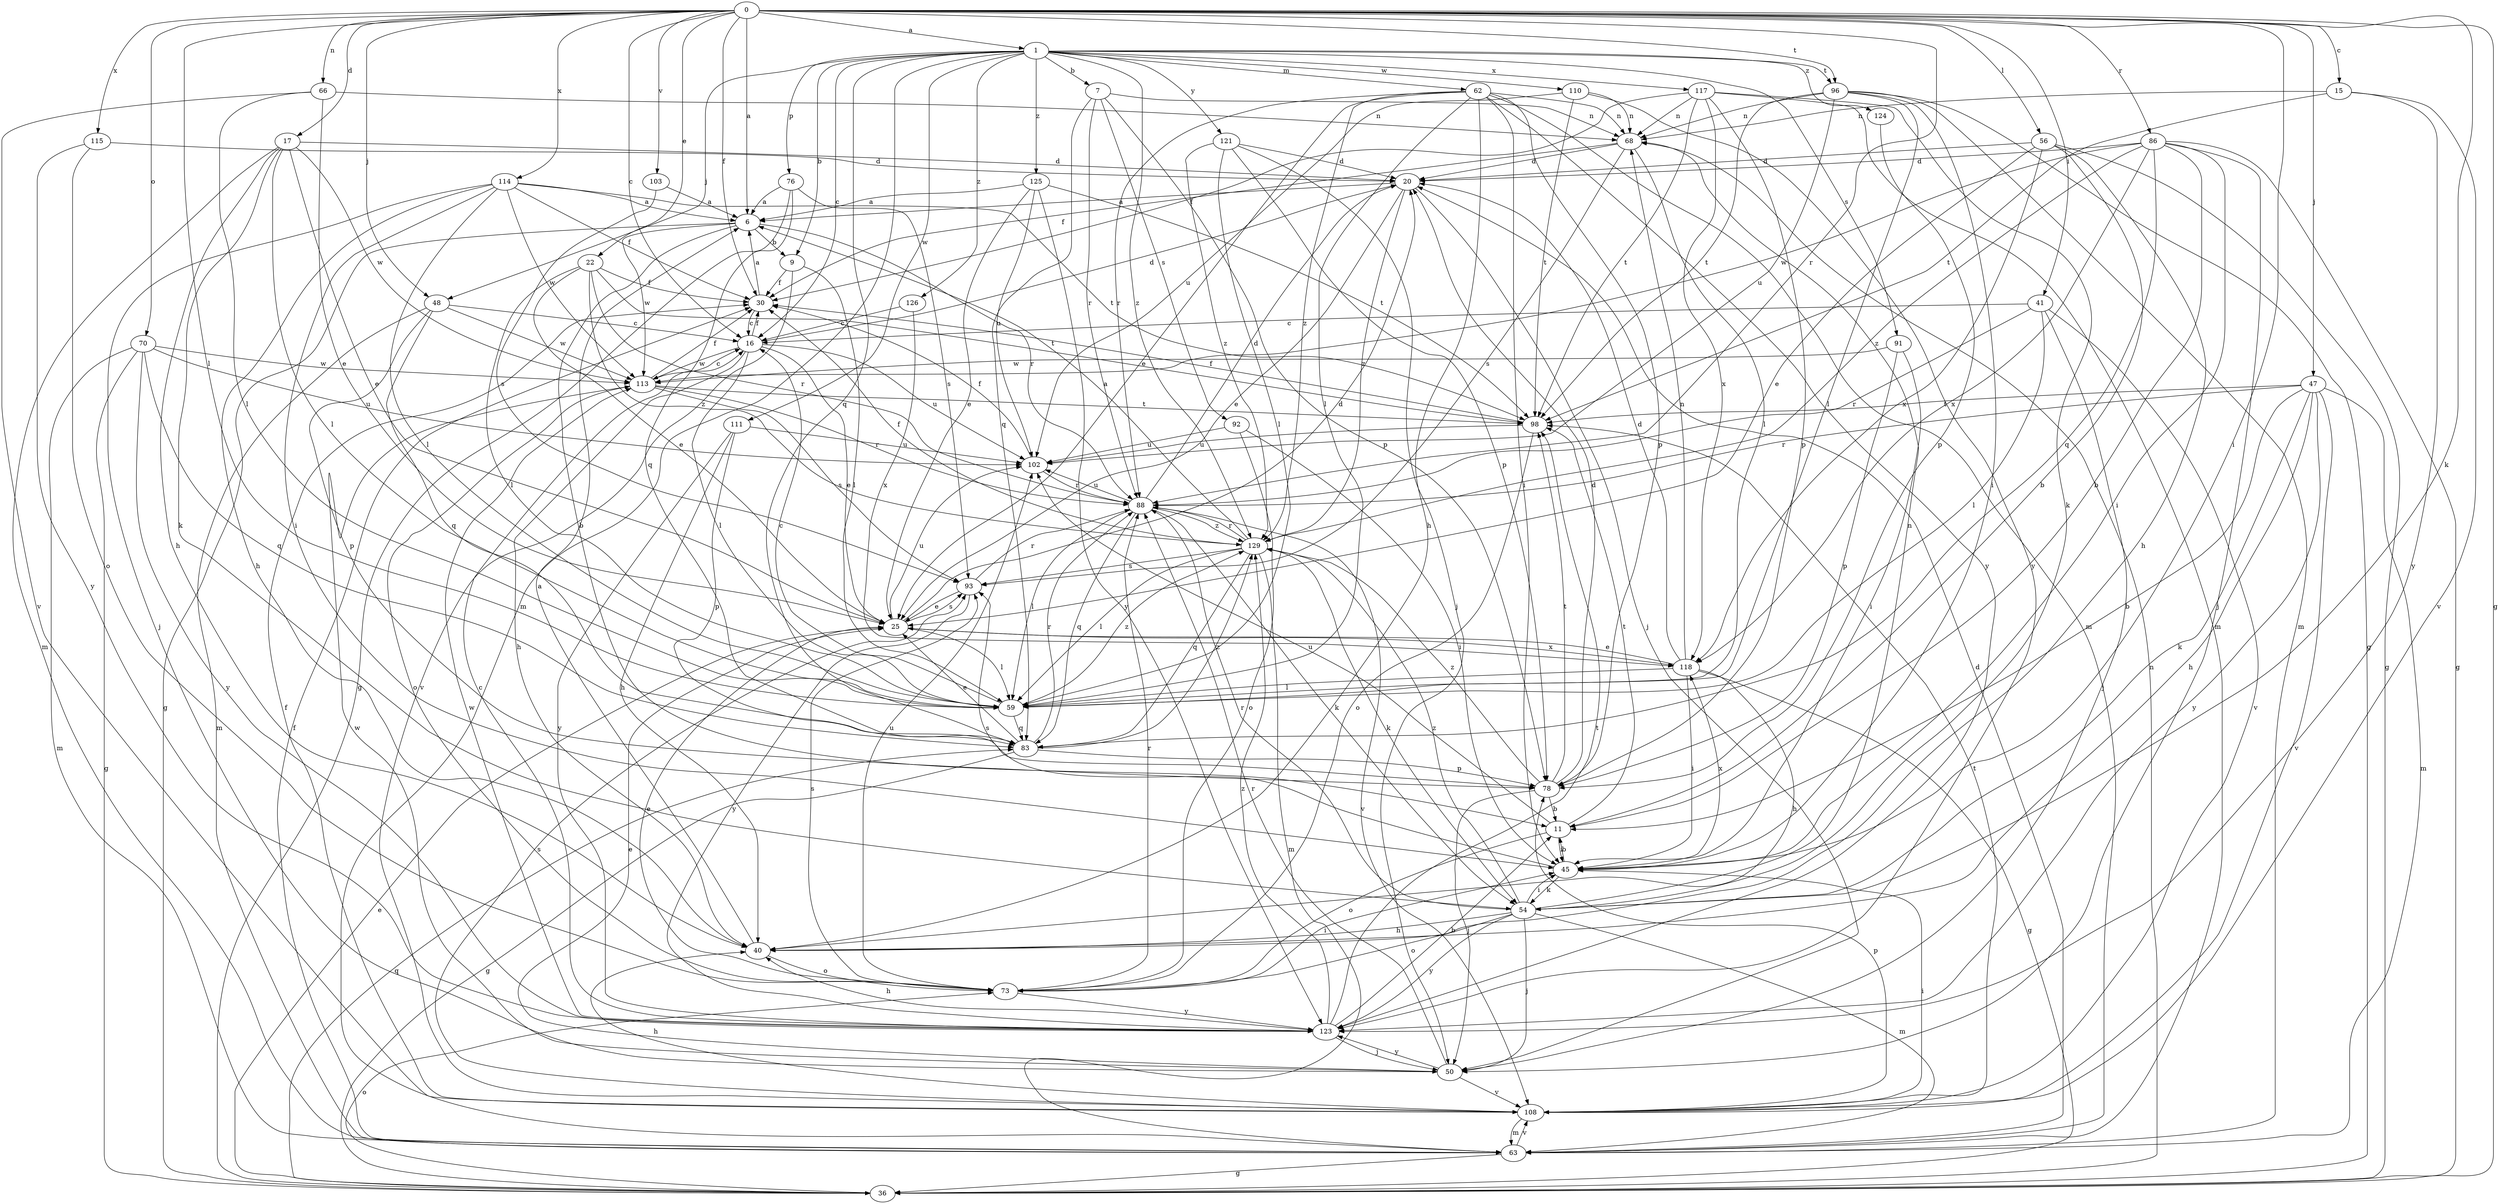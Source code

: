 strict digraph  {
0;
1;
6;
7;
9;
11;
15;
16;
17;
20;
22;
25;
30;
36;
40;
41;
45;
47;
48;
50;
54;
56;
59;
62;
63;
66;
68;
70;
73;
76;
78;
83;
86;
88;
91;
92;
93;
96;
98;
102;
103;
108;
110;
111;
113;
114;
115;
117;
118;
121;
123;
124;
125;
126;
129;
0 -> 1  [label=a];
0 -> 6  [label=a];
0 -> 15  [label=c];
0 -> 16  [label=c];
0 -> 17  [label=d];
0 -> 22  [label=e];
0 -> 30  [label=f];
0 -> 36  [label=g];
0 -> 41  [label=i];
0 -> 45  [label=i];
0 -> 47  [label=j];
0 -> 48  [label=j];
0 -> 54  [label=k];
0 -> 56  [label=l];
0 -> 59  [label=l];
0 -> 66  [label=n];
0 -> 70  [label=o];
0 -> 86  [label=r];
0 -> 88  [label=r];
0 -> 96  [label=t];
0 -> 103  [label=v];
0 -> 114  [label=x];
0 -> 115  [label=x];
1 -> 7  [label=b];
1 -> 9  [label=b];
1 -> 16  [label=c];
1 -> 48  [label=j];
1 -> 62  [label=m];
1 -> 63  [label=m];
1 -> 76  [label=p];
1 -> 83  [label=q];
1 -> 91  [label=s];
1 -> 96  [label=t];
1 -> 110  [label=w];
1 -> 111  [label=w];
1 -> 117  [label=x];
1 -> 121  [label=y];
1 -> 124  [label=z];
1 -> 125  [label=z];
1 -> 126  [label=z];
1 -> 129  [label=z];
6 -> 9  [label=b];
6 -> 11  [label=b];
6 -> 36  [label=g];
6 -> 88  [label=r];
6 -> 113  [label=w];
7 -> 68  [label=n];
7 -> 78  [label=p];
7 -> 83  [label=q];
7 -> 88  [label=r];
7 -> 92  [label=s];
9 -> 30  [label=f];
9 -> 59  [label=l];
9 -> 108  [label=v];
11 -> 45  [label=i];
11 -> 73  [label=o];
11 -> 98  [label=t];
11 -> 102  [label=u];
15 -> 68  [label=n];
15 -> 98  [label=t];
15 -> 108  [label=v];
15 -> 123  [label=y];
16 -> 20  [label=d];
16 -> 25  [label=e];
16 -> 30  [label=f];
16 -> 40  [label=h];
16 -> 59  [label=l];
16 -> 102  [label=u];
16 -> 113  [label=w];
17 -> 20  [label=d];
17 -> 25  [label=e];
17 -> 40  [label=h];
17 -> 54  [label=k];
17 -> 59  [label=l];
17 -> 63  [label=m];
17 -> 113  [label=w];
20 -> 6  [label=a];
20 -> 25  [label=e];
20 -> 50  [label=j];
20 -> 129  [label=z];
22 -> 25  [label=e];
22 -> 30  [label=f];
22 -> 59  [label=l];
22 -> 88  [label=r];
22 -> 98  [label=t];
22 -> 129  [label=z];
25 -> 20  [label=d];
25 -> 59  [label=l];
25 -> 93  [label=s];
25 -> 102  [label=u];
25 -> 118  [label=x];
30 -> 6  [label=a];
30 -> 16  [label=c];
36 -> 25  [label=e];
36 -> 68  [label=n];
36 -> 73  [label=o];
36 -> 83  [label=q];
40 -> 6  [label=a];
40 -> 73  [label=o];
41 -> 16  [label=c];
41 -> 50  [label=j];
41 -> 59  [label=l];
41 -> 88  [label=r];
41 -> 108  [label=v];
45 -> 11  [label=b];
45 -> 54  [label=k];
45 -> 93  [label=s];
45 -> 118  [label=x];
47 -> 11  [label=b];
47 -> 40  [label=h];
47 -> 54  [label=k];
47 -> 63  [label=m];
47 -> 88  [label=r];
47 -> 98  [label=t];
47 -> 108  [label=v];
47 -> 123  [label=y];
48 -> 16  [label=c];
48 -> 63  [label=m];
48 -> 78  [label=p];
48 -> 83  [label=q];
48 -> 113  [label=w];
50 -> 25  [label=e];
50 -> 88  [label=r];
50 -> 108  [label=v];
50 -> 113  [label=w];
50 -> 123  [label=y];
54 -> 40  [label=h];
54 -> 45  [label=i];
54 -> 50  [label=j];
54 -> 63  [label=m];
54 -> 68  [label=n];
54 -> 73  [label=o];
54 -> 88  [label=r];
54 -> 123  [label=y];
54 -> 129  [label=z];
56 -> 11  [label=b];
56 -> 20  [label=d];
56 -> 25  [label=e];
56 -> 36  [label=g];
56 -> 40  [label=h];
56 -> 118  [label=x];
59 -> 16  [label=c];
59 -> 83  [label=q];
59 -> 129  [label=z];
62 -> 25  [label=e];
62 -> 40  [label=h];
62 -> 45  [label=i];
62 -> 59  [label=l];
62 -> 63  [label=m];
62 -> 68  [label=n];
62 -> 78  [label=p];
62 -> 88  [label=r];
62 -> 123  [label=y];
62 -> 129  [label=z];
63 -> 20  [label=d];
63 -> 30  [label=f];
63 -> 36  [label=g];
63 -> 108  [label=v];
66 -> 25  [label=e];
66 -> 59  [label=l];
66 -> 68  [label=n];
66 -> 108  [label=v];
68 -> 20  [label=d];
68 -> 30  [label=f];
68 -> 59  [label=l];
68 -> 93  [label=s];
70 -> 36  [label=g];
70 -> 63  [label=m];
70 -> 83  [label=q];
70 -> 102  [label=u];
70 -> 113  [label=w];
70 -> 123  [label=y];
73 -> 25  [label=e];
73 -> 45  [label=i];
73 -> 88  [label=r];
73 -> 93  [label=s];
73 -> 102  [label=u];
73 -> 123  [label=y];
76 -> 6  [label=a];
76 -> 36  [label=g];
76 -> 83  [label=q];
76 -> 93  [label=s];
78 -> 11  [label=b];
78 -> 20  [label=d];
78 -> 50  [label=j];
78 -> 98  [label=t];
78 -> 129  [label=z];
83 -> 25  [label=e];
83 -> 36  [label=g];
83 -> 78  [label=p];
83 -> 88  [label=r];
83 -> 129  [label=z];
86 -> 11  [label=b];
86 -> 20  [label=d];
86 -> 36  [label=g];
86 -> 45  [label=i];
86 -> 50  [label=j];
86 -> 83  [label=q];
86 -> 113  [label=w];
86 -> 118  [label=x];
86 -> 129  [label=z];
88 -> 20  [label=d];
88 -> 54  [label=k];
88 -> 59  [label=l];
88 -> 83  [label=q];
88 -> 102  [label=u];
88 -> 108  [label=v];
88 -> 129  [label=z];
91 -> 45  [label=i];
91 -> 78  [label=p];
91 -> 113  [label=w];
92 -> 45  [label=i];
92 -> 73  [label=o];
92 -> 102  [label=u];
93 -> 25  [label=e];
93 -> 88  [label=r];
93 -> 123  [label=y];
96 -> 36  [label=g];
96 -> 45  [label=i];
96 -> 59  [label=l];
96 -> 63  [label=m];
96 -> 68  [label=n];
96 -> 98  [label=t];
96 -> 102  [label=u];
98 -> 30  [label=f];
98 -> 73  [label=o];
98 -> 102  [label=u];
102 -> 30  [label=f];
102 -> 88  [label=r];
103 -> 6  [label=a];
103 -> 93  [label=s];
108 -> 30  [label=f];
108 -> 40  [label=h];
108 -> 45  [label=i];
108 -> 63  [label=m];
108 -> 78  [label=p];
108 -> 93  [label=s];
108 -> 98  [label=t];
110 -> 68  [label=n];
110 -> 98  [label=t];
110 -> 102  [label=u];
110 -> 123  [label=y];
111 -> 40  [label=h];
111 -> 78  [label=p];
111 -> 102  [label=u];
111 -> 123  [label=y];
113 -> 16  [label=c];
113 -> 30  [label=f];
113 -> 73  [label=o];
113 -> 88  [label=r];
113 -> 93  [label=s];
113 -> 98  [label=t];
114 -> 6  [label=a];
114 -> 30  [label=f];
114 -> 40  [label=h];
114 -> 45  [label=i];
114 -> 50  [label=j];
114 -> 59  [label=l];
114 -> 98  [label=t];
114 -> 113  [label=w];
115 -> 20  [label=d];
115 -> 73  [label=o];
115 -> 123  [label=y];
117 -> 30  [label=f];
117 -> 54  [label=k];
117 -> 63  [label=m];
117 -> 68  [label=n];
117 -> 78  [label=p];
117 -> 98  [label=t];
117 -> 118  [label=x];
118 -> 20  [label=d];
118 -> 25  [label=e];
118 -> 36  [label=g];
118 -> 40  [label=h];
118 -> 45  [label=i];
118 -> 59  [label=l];
118 -> 68  [label=n];
121 -> 20  [label=d];
121 -> 50  [label=j];
121 -> 59  [label=l];
121 -> 78  [label=p];
121 -> 129  [label=z];
123 -> 11  [label=b];
123 -> 16  [label=c];
123 -> 40  [label=h];
123 -> 50  [label=j];
123 -> 98  [label=t];
123 -> 113  [label=w];
123 -> 129  [label=z];
124 -> 78  [label=p];
125 -> 6  [label=a];
125 -> 25  [label=e];
125 -> 98  [label=t];
125 -> 102  [label=u];
125 -> 123  [label=y];
126 -> 16  [label=c];
126 -> 118  [label=x];
129 -> 6  [label=a];
129 -> 30  [label=f];
129 -> 54  [label=k];
129 -> 59  [label=l];
129 -> 63  [label=m];
129 -> 83  [label=q];
129 -> 88  [label=r];
129 -> 93  [label=s];
}

